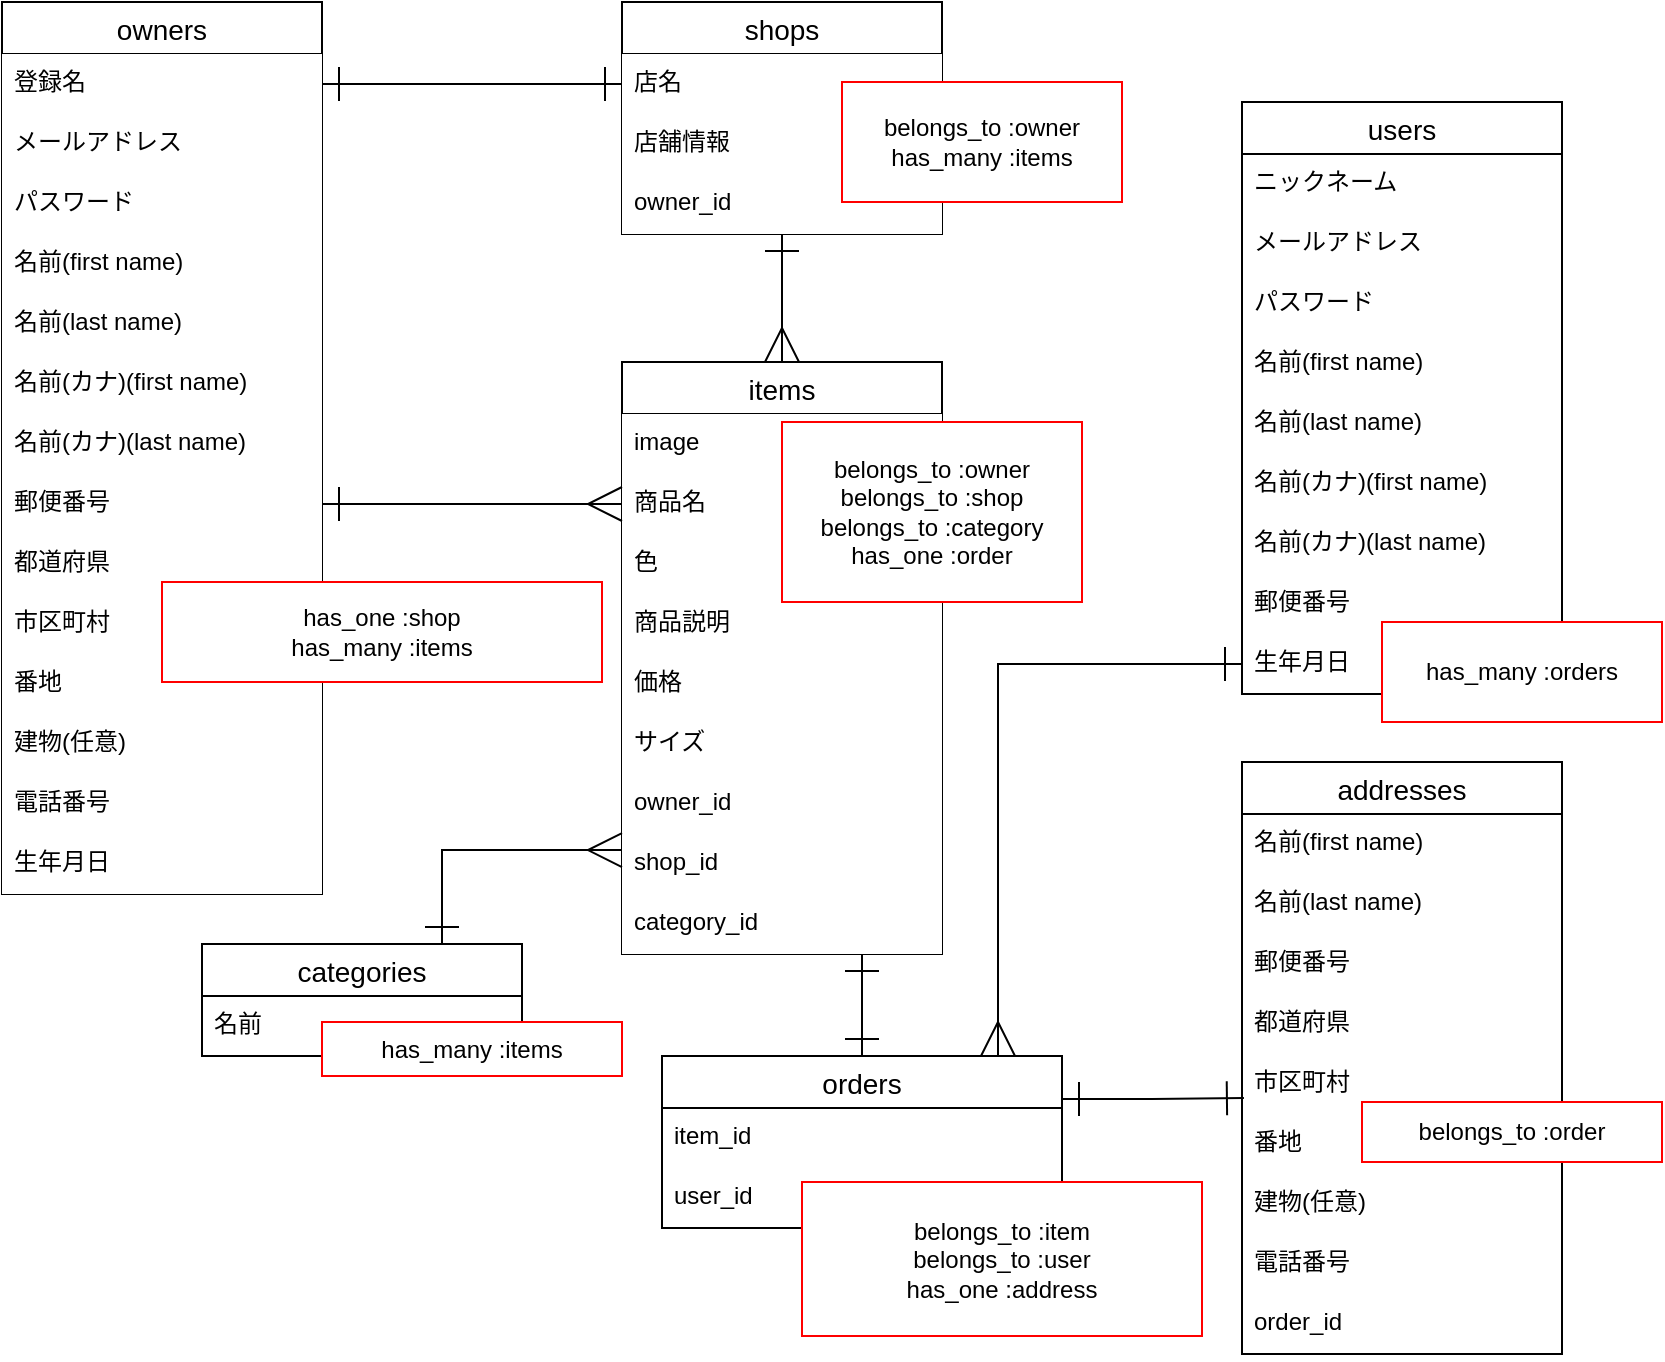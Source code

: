<mxfile>
    <diagram id="MFA_tAf6gOtQNjn-Mckd" name="ページ1">
        <mxGraphModel dx="728" dy="325" grid="1" gridSize="10" guides="1" tooltips="1" connect="1" arrows="0" fold="1" page="1" pageScale="1" pageWidth="850" pageHeight="1100" background="#ffffff" math="0" shadow="0">
            <root>
                <mxCell id="0"/>
                <mxCell id="1" parent="0"/>
                <mxCell id="117" style="edgeStyle=orthogonalEdgeStyle;rounded=0;orthogonalLoop=1;jettySize=auto;html=1;exitX=0.5;exitY=1;exitDx=0;exitDy=0;entryX=0.5;entryY=0;entryDx=0;entryDy=0;startArrow=ERone;startFill=0;startSize=15;sourcePerimeterSpacing=0;endArrow=ERmany;endFill=0;endSize=15;strokeColor=#000000;" parent="1" source="2" target="10" edge="1">
                    <mxGeometry relative="1" as="geometry"/>
                </mxCell>
                <mxCell id="2" value="shops" style="swimlane;fontStyle=0;childLayout=stackLayout;horizontal=1;startSize=26;horizontalStack=0;resizeParent=1;resizeParentMax=0;resizeLast=0;collapsible=1;marginBottom=0;align=center;fontSize=14;fontColor=#000000;fillColor=#FFFFFF;strokeColor=#000000;" parent="1" vertex="1">
                    <mxGeometry x="320" y="10" width="160" height="116" as="geometry"/>
                </mxCell>
                <mxCell id="3" value="店名" style="text;spacingLeft=4;spacingRight=4;overflow=hidden;rotatable=0;points=[[0,0.5],[1,0.5]];portConstraint=eastwest;fontSize=12;fontColor=#000000;fillColor=#FFFFFF;" parent="2" vertex="1">
                    <mxGeometry y="26" width="160" height="30" as="geometry"/>
                </mxCell>
                <mxCell id="138" value="店舗情報" style="text;spacingLeft=4;spacingRight=4;overflow=hidden;rotatable=0;points=[[0,0.5],[1,0.5]];portConstraint=eastwest;fontSize=12;fontColor=#000000;fillColor=#FFFFFF;" parent="2" vertex="1">
                    <mxGeometry y="56" width="160" height="30" as="geometry"/>
                </mxCell>
                <mxCell id="31" value="owner_id" style="text;spacingLeft=4;spacingRight=4;overflow=hidden;rotatable=0;points=[[0,0.5],[1,0.5]];portConstraint=eastwest;fontSize=12;fontColor=#000000;fillColor=#FFFFFF;" parent="2" vertex="1">
                    <mxGeometry y="86" width="160" height="30" as="geometry"/>
                </mxCell>
                <mxCell id="6" value="owners" style="swimlane;fontStyle=0;childLayout=stackLayout;horizontal=1;startSize=26;horizontalStack=0;resizeParent=1;resizeParentMax=0;resizeLast=0;collapsible=1;marginBottom=0;align=center;fontSize=14;fontColor=#000000;swimlaneFillColor=none;fillColor=#FFFFFF;strokeColor=#000000;" parent="1" vertex="1">
                    <mxGeometry x="10" y="10" width="160" height="446" as="geometry"/>
                </mxCell>
                <mxCell id="20" value="登録名" style="text;spacingLeft=4;spacingRight=4;overflow=hidden;rotatable=0;points=[[0,0.5],[1,0.5]];portConstraint=eastwest;fontSize=12;fillColor=#FFFFFF;fontColor=#000000;" parent="6" vertex="1">
                    <mxGeometry y="26" width="160" height="30" as="geometry"/>
                </mxCell>
                <mxCell id="21" value="メールアドレス" style="text;spacingLeft=4;spacingRight=4;overflow=hidden;rotatable=0;points=[[0,0.5],[1,0.5]];portConstraint=eastwest;fontSize=12;fillColor=#FFFFFF;fontColor=#000000;" parent="6" vertex="1">
                    <mxGeometry y="56" width="160" height="30" as="geometry"/>
                </mxCell>
                <mxCell id="17" value="パスワード" style="text;spacingLeft=4;spacingRight=4;overflow=hidden;rotatable=0;points=[[0,0.5],[1,0.5]];portConstraint=eastwest;fontSize=12;fillColor=#FFFFFF;fontColor=#000000;" parent="6" vertex="1">
                    <mxGeometry y="86" width="160" height="30" as="geometry"/>
                </mxCell>
                <mxCell id="18" value="名前(first name)" style="text;spacingLeft=4;spacingRight=4;overflow=hidden;rotatable=0;points=[[0,0.5],[1,0.5]];portConstraint=eastwest;fontSize=12;fillColor=#FFFFFF;fontColor=#000000;" parent="6" vertex="1">
                    <mxGeometry y="116" width="160" height="30" as="geometry"/>
                </mxCell>
                <mxCell id="29" value="名前(last name)" style="text;spacingLeft=4;spacingRight=4;overflow=hidden;rotatable=0;points=[[0,0.5],[1,0.5]];portConstraint=eastwest;fontSize=12;fillColor=#FFFFFF;fontColor=#000000;" parent="6" vertex="1">
                    <mxGeometry y="146" width="160" height="30" as="geometry"/>
                </mxCell>
                <mxCell id="28" value="名前(カナ)(first name)" style="text;spacingLeft=4;spacingRight=4;overflow=hidden;rotatable=0;points=[[0,0.5],[1,0.5]];portConstraint=eastwest;fontSize=12;fillColor=#FFFFFF;fontColor=#000000;" parent="6" vertex="1">
                    <mxGeometry y="176" width="160" height="30" as="geometry"/>
                </mxCell>
                <mxCell id="22" value="名前(カナ)(last name)" style="text;spacingLeft=4;spacingRight=4;overflow=hidden;rotatable=0;points=[[0,0.5],[1,0.5]];portConstraint=eastwest;fontSize=12;fillColor=#FFFFFF;fontColor=#000000;" parent="6" vertex="1">
                    <mxGeometry y="206" width="160" height="30" as="geometry"/>
                </mxCell>
                <mxCell id="23" value="郵便番号" style="text;spacingLeft=4;spacingRight=4;overflow=hidden;rotatable=0;points=[[0,0.5],[1,0.5]];portConstraint=eastwest;fontSize=12;fillColor=#FFFFFF;fontColor=#000000;" parent="6" vertex="1">
                    <mxGeometry y="236" width="160" height="30" as="geometry"/>
                </mxCell>
                <mxCell id="24" value="都道府県" style="text;spacingLeft=4;spacingRight=4;overflow=hidden;rotatable=0;points=[[0,0.5],[1,0.5]];portConstraint=eastwest;fontSize=12;fillColor=#FFFFFF;fontColor=#000000;" parent="6" vertex="1">
                    <mxGeometry y="266" width="160" height="30" as="geometry"/>
                </mxCell>
                <mxCell id="25" value="市区町村" style="text;spacingLeft=4;spacingRight=4;overflow=hidden;rotatable=0;points=[[0,0.5],[1,0.5]];portConstraint=eastwest;fontSize=12;fillColor=#FFFFFF;fontColor=#000000;" parent="6" vertex="1">
                    <mxGeometry y="296" width="160" height="30" as="geometry"/>
                </mxCell>
                <mxCell id="26" value="番地" style="text;spacingLeft=4;spacingRight=4;overflow=hidden;rotatable=0;points=[[0,0.5],[1,0.5]];portConstraint=eastwest;fontSize=12;fillColor=#FFFFFF;fontColor=#000000;" parent="6" vertex="1">
                    <mxGeometry y="326" width="160" height="30" as="geometry"/>
                </mxCell>
                <mxCell id="30" value="建物(任意)" style="text;spacingLeft=4;spacingRight=4;overflow=hidden;rotatable=0;points=[[0,0.5],[1,0.5]];portConstraint=eastwest;fontSize=12;fillColor=#FFFFFF;fontColor=#000000;" parent="6" vertex="1">
                    <mxGeometry y="356" width="160" height="30" as="geometry"/>
                </mxCell>
                <mxCell id="27" value="電話番号" style="text;spacingLeft=4;spacingRight=4;overflow=hidden;rotatable=0;points=[[0,0.5],[1,0.5]];portConstraint=eastwest;fontSize=12;fillColor=#FFFFFF;fontColor=#000000;" parent="6" vertex="1">
                    <mxGeometry y="386" width="160" height="30" as="geometry"/>
                </mxCell>
                <mxCell id="137" value="生年月日" style="text;spacingLeft=4;spacingRight=4;overflow=hidden;rotatable=0;points=[[0,0.5],[1,0.5]];portConstraint=eastwest;fontSize=12;fillColor=#FFFFFF;fontColor=#000000;" parent="6" vertex="1">
                    <mxGeometry y="416" width="160" height="30" as="geometry"/>
                </mxCell>
                <mxCell id="140" style="edgeStyle=orthogonalEdgeStyle;rounded=0;orthogonalLoop=1;jettySize=auto;html=1;exitX=0.75;exitY=1;exitDx=0;exitDy=0;entryX=0.5;entryY=0;entryDx=0;entryDy=0;strokeColor=#000000;startArrow=ERone;startFill=0;endArrow=ERone;endFill=0;endSize=15;startSize=15;" edge="1" parent="1" source="10" target="55">
                    <mxGeometry relative="1" as="geometry"/>
                </mxCell>
                <mxCell id="10" value="items" style="swimlane;fontStyle=0;childLayout=stackLayout;horizontal=1;startSize=26;horizontalStack=0;resizeParent=1;resizeParentMax=0;resizeLast=0;collapsible=1;marginBottom=0;align=center;fontSize=14;fontColor=#000000;labelBackgroundColor=#FFFFFF;strokeColor=#000000;fillColor=#FFFFFF;" parent="1" vertex="1">
                    <mxGeometry x="320" y="190" width="160" height="296" as="geometry"/>
                </mxCell>
                <mxCell id="12" value="image" style="text;spacingLeft=4;spacingRight=4;overflow=hidden;rotatable=0;points=[[0,0.5],[1,0.5]];portConstraint=eastwest;fontSize=12;fontColor=#000000;labelBackgroundColor=#FFFFFF;fillColor=#FFFFFF;" parent="10" vertex="1">
                    <mxGeometry y="26" width="160" height="30" as="geometry"/>
                </mxCell>
                <mxCell id="11" value="商品名" style="text;spacingLeft=4;spacingRight=4;overflow=hidden;rotatable=0;points=[[0,0.5],[1,0.5]];portConstraint=eastwest;fontSize=12;fontColor=#000000;labelBackgroundColor=#FFFFFF;fillColor=#FFFFFF;" parent="10" vertex="1">
                    <mxGeometry y="56" width="160" height="30" as="geometry"/>
                </mxCell>
                <mxCell id="36" value="色" style="text;spacingLeft=4;spacingRight=4;overflow=hidden;rotatable=0;points=[[0,0.5],[1,0.5]];portConstraint=eastwest;fontSize=12;fontColor=#000000;labelBackgroundColor=#FFFFFF;fillColor=#FFFFFF;" parent="10" vertex="1">
                    <mxGeometry y="86" width="160" height="30" as="geometry"/>
                </mxCell>
                <mxCell id="13" value="商品説明" style="text;spacingLeft=4;spacingRight=4;overflow=hidden;rotatable=0;points=[[0,0.5],[1,0.5]];portConstraint=eastwest;fontSize=12;fontColor=#000000;labelBackgroundColor=#FFFFFF;fillColor=#FFFFFF;" parent="10" vertex="1">
                    <mxGeometry y="116" width="160" height="30" as="geometry"/>
                </mxCell>
                <mxCell id="76" value="価格" style="text;spacingLeft=4;spacingRight=4;overflow=hidden;rotatable=0;points=[[0,0.5],[1,0.5]];portConstraint=eastwest;fontSize=12;fontColor=#000000;labelBackgroundColor=#FFFFFF;fillColor=#FFFFFF;" parent="10" vertex="1">
                    <mxGeometry y="146" width="160" height="30" as="geometry"/>
                </mxCell>
                <mxCell id="15" value="サイズ" style="text;spacingLeft=4;spacingRight=4;overflow=hidden;rotatable=0;points=[[0,0.5],[1,0.5]];portConstraint=eastwest;fontSize=12;fontColor=#000000;labelBackgroundColor=#FFFFFF;fillColor=#FFFFFF;" parent="10" vertex="1">
                    <mxGeometry y="176" width="160" height="30" as="geometry"/>
                </mxCell>
                <mxCell id="77" value="owner_id" style="text;spacingLeft=4;spacingRight=4;overflow=hidden;rotatable=0;points=[[0,0.5],[1,0.5]];portConstraint=eastwest;fontSize=12;fontColor=#000000;labelBackgroundColor=#FFFFFF;fillColor=#FFFFFF;" parent="10" vertex="1">
                    <mxGeometry y="206" width="160" height="30" as="geometry"/>
                </mxCell>
                <mxCell id="78" value="shop_id" style="text;spacingLeft=4;spacingRight=4;overflow=hidden;rotatable=0;points=[[0,0.5],[1,0.5]];portConstraint=eastwest;fontSize=12;fontColor=#000000;labelBackgroundColor=#FFFFFF;fillColor=#FFFFFF;" parent="10" vertex="1">
                    <mxGeometry y="236" width="160" height="30" as="geometry"/>
                </mxCell>
                <mxCell id="139" value="category_id" style="text;spacingLeft=4;spacingRight=4;overflow=hidden;rotatable=0;points=[[0,0.5],[1,0.5]];portConstraint=eastwest;fontSize=12;fontColor=#000000;labelBackgroundColor=#FFFFFF;fillColor=#FFFFFF;" vertex="1" parent="10">
                    <mxGeometry y="266" width="160" height="30" as="geometry"/>
                </mxCell>
                <mxCell id="114" style="edgeStyle=orthogonalEdgeStyle;rounded=0;orthogonalLoop=1;jettySize=auto;html=1;exitX=0.75;exitY=0;exitDx=0;exitDy=0;entryX=0;entryY=0.267;entryDx=0;entryDy=0;entryPerimeter=0;startArrow=ERone;startFill=0;startSize=15;sourcePerimeterSpacing=0;endArrow=ERmany;endFill=0;endSize=15;strokeColor=#000000;" parent="1" source="37" target="78" edge="1">
                    <mxGeometry relative="1" as="geometry"/>
                </mxCell>
                <mxCell id="37" value="categories" style="swimlane;fontStyle=0;childLayout=stackLayout;horizontal=1;startSize=26;horizontalStack=0;resizeParent=1;resizeParentMax=0;resizeLast=0;collapsible=1;marginBottom=0;align=center;fontSize=14;fillColor=#FFFFFF;fontColor=#000000;strokeColor=#000000;" parent="1" vertex="1">
                    <mxGeometry x="110" y="481" width="160" height="56" as="geometry"/>
                </mxCell>
                <mxCell id="38" value="名前" style="text;strokeColor=none;fillColor=none;spacingLeft=4;spacingRight=4;overflow=hidden;rotatable=0;points=[[0,0.5],[1,0.5]];portConstraint=eastwest;fontSize=12;fontColor=#000000;" parent="37" vertex="1">
                    <mxGeometry y="26" width="160" height="30" as="geometry"/>
                </mxCell>
                <mxCell id="41" value="users" style="swimlane;fontStyle=0;childLayout=stackLayout;horizontal=1;startSize=26;horizontalStack=0;resizeParent=1;resizeParentMax=0;resizeLast=0;collapsible=1;marginBottom=0;align=center;fontSize=14;fillColor=#FFFFFF;fontColor=#000000;strokeColor=#000000;" parent="1" vertex="1">
                    <mxGeometry x="630" y="60" width="160" height="296" as="geometry">
                        <mxRectangle x="680" width="70" height="26" as="alternateBounds"/>
                    </mxGeometry>
                </mxCell>
                <mxCell id="42" value="ニックネーム" style="text;strokeColor=none;fillColor=none;spacingLeft=4;spacingRight=4;overflow=hidden;rotatable=0;points=[[0,0.5],[1,0.5]];portConstraint=eastwest;fontSize=12;fontColor=#000000;" parent="41" vertex="1">
                    <mxGeometry y="26" width="160" height="30" as="geometry"/>
                </mxCell>
                <mxCell id="43" value="メールアドレス" style="text;strokeColor=none;fillColor=none;spacingLeft=4;spacingRight=4;overflow=hidden;rotatable=0;points=[[0,0.5],[1,0.5]];portConstraint=eastwest;fontSize=12;fontColor=#000000;" parent="41" vertex="1">
                    <mxGeometry y="56" width="160" height="30" as="geometry"/>
                </mxCell>
                <mxCell id="44" value="パスワード" style="text;strokeColor=none;fillColor=none;spacingLeft=4;spacingRight=4;overflow=hidden;rotatable=0;points=[[0,0.5],[1,0.5]];portConstraint=eastwest;fontSize=12;fontColor=#000000;" parent="41" vertex="1">
                    <mxGeometry y="86" width="160" height="30" as="geometry"/>
                </mxCell>
                <mxCell id="45" value="名前(first name)" style="text;strokeColor=none;fillColor=none;spacingLeft=4;spacingRight=4;overflow=hidden;rotatable=0;points=[[0,0.5],[1,0.5]];portConstraint=eastwest;fontSize=12;fontColor=#000000;" parent="41" vertex="1">
                    <mxGeometry y="116" width="160" height="30" as="geometry"/>
                </mxCell>
                <mxCell id="46" value="名前(last name)" style="text;strokeColor=none;fillColor=none;spacingLeft=4;spacingRight=4;overflow=hidden;rotatable=0;points=[[0,0.5],[1,0.5]];portConstraint=eastwest;fontSize=12;fontColor=#000000;" parent="41" vertex="1">
                    <mxGeometry y="146" width="160" height="30" as="geometry"/>
                </mxCell>
                <mxCell id="47" value="名前(カナ)(first name)" style="text;strokeColor=none;fillColor=none;spacingLeft=4;spacingRight=4;overflow=hidden;rotatable=0;points=[[0,0.5],[1,0.5]];portConstraint=eastwest;fontSize=12;fontColor=#000000;" parent="41" vertex="1">
                    <mxGeometry y="176" width="160" height="30" as="geometry"/>
                </mxCell>
                <mxCell id="48" value="名前(カナ)(last name)" style="text;strokeColor=none;fillColor=none;spacingLeft=4;spacingRight=4;overflow=hidden;rotatable=0;points=[[0,0.5],[1,0.5]];portConstraint=eastwest;fontSize=12;fontColor=#000000;" parent="41" vertex="1">
                    <mxGeometry y="206" width="160" height="30" as="geometry"/>
                </mxCell>
                <mxCell id="49" value="郵便番号" style="text;strokeColor=none;fillColor=none;spacingLeft=4;spacingRight=4;overflow=hidden;rotatable=0;points=[[0,0.5],[1,0.5]];portConstraint=eastwest;fontSize=12;fontColor=#000000;" parent="41" vertex="1">
                    <mxGeometry y="236" width="160" height="30" as="geometry"/>
                </mxCell>
                <mxCell id="50" value="生年月日" style="text;strokeColor=none;fillColor=none;spacingLeft=4;spacingRight=4;overflow=hidden;rotatable=0;points=[[0,0.5],[1,0.5]];portConstraint=eastwest;fontSize=12;fontColor=#000000;" parent="41" vertex="1">
                    <mxGeometry y="266" width="160" height="30" as="geometry"/>
                </mxCell>
                <mxCell id="136" style="edgeStyle=orthogonalEdgeStyle;rounded=0;orthogonalLoop=1;jettySize=auto;html=1;exitX=1;exitY=0.25;exitDx=0;exitDy=0;entryX=0.006;entryY=0.733;entryDx=0;entryDy=0;entryPerimeter=0;startArrow=ERone;startFill=0;startSize=15;sourcePerimeterSpacing=0;endArrow=ERone;endFill=0;endSize=15;strokeColor=#000000;" parent="1" source="55" target="70" edge="1">
                    <mxGeometry relative="1" as="geometry"/>
                </mxCell>
                <mxCell id="55" value="orders" style="swimlane;fontStyle=0;childLayout=stackLayout;horizontal=1;startSize=26;horizontalStack=0;resizeParent=1;resizeParentMax=0;resizeLast=0;collapsible=1;marginBottom=0;align=center;fontSize=14;fillColor=#FFFFFF;fontColor=#000000;strokeColor=#000000;" parent="1" vertex="1">
                    <mxGeometry x="340" y="537" width="200" height="86" as="geometry"/>
                </mxCell>
                <mxCell id="59" value="item_id" style="text;strokeColor=none;fillColor=none;spacingLeft=4;spacingRight=4;overflow=hidden;rotatable=0;points=[[0,0.5],[1,0.5]];portConstraint=eastwest;fontSize=12;fontColor=#000000;" parent="55" vertex="1">
                    <mxGeometry y="26" width="200" height="30" as="geometry"/>
                </mxCell>
                <mxCell id="56" value="user_id" style="text;strokeColor=none;fillColor=none;spacingLeft=4;spacingRight=4;overflow=hidden;rotatable=0;points=[[0,0.5],[1,0.5]];portConstraint=eastwest;fontSize=12;fontColor=#000000;" parent="55" vertex="1">
                    <mxGeometry y="56" width="200" height="30" as="geometry"/>
                </mxCell>
                <mxCell id="64" value="addresses" style="swimlane;fontStyle=0;childLayout=stackLayout;horizontal=1;startSize=26;horizontalStack=0;resizeParent=1;resizeParentMax=0;resizeLast=0;collapsible=1;marginBottom=0;align=center;fontSize=14;fillColor=#FFFFFF;fontColor=#000000;strokeColor=#000000;" parent="1" vertex="1">
                    <mxGeometry x="630" y="390" width="160" height="296" as="geometry"/>
                </mxCell>
                <mxCell id="74" value="名前(first name)" style="text;strokeColor=none;fillColor=none;spacingLeft=4;spacingRight=4;overflow=hidden;rotatable=0;points=[[0,0.5],[1,0.5]];portConstraint=eastwest;fontSize=12;fontColor=#000000;" parent="64" vertex="1">
                    <mxGeometry y="26" width="160" height="30" as="geometry"/>
                </mxCell>
                <mxCell id="127" value="名前(last name)" style="text;strokeColor=none;fillColor=none;spacingLeft=4;spacingRight=4;overflow=hidden;rotatable=0;points=[[0,0.5],[1,0.5]];portConstraint=eastwest;fontSize=12;fontColor=#000000;" parent="64" vertex="1">
                    <mxGeometry y="56" width="160" height="30" as="geometry"/>
                </mxCell>
                <mxCell id="68" value="郵便番号" style="text;strokeColor=none;fillColor=none;spacingLeft=4;spacingRight=4;overflow=hidden;rotatable=0;points=[[0,0.5],[1,0.5]];portConstraint=eastwest;fontSize=12;fontColor=#000000;" parent="64" vertex="1">
                    <mxGeometry y="86" width="160" height="30" as="geometry"/>
                </mxCell>
                <mxCell id="69" value="都道府県" style="text;strokeColor=none;fillColor=none;spacingLeft=4;spacingRight=4;overflow=hidden;rotatable=0;points=[[0,0.5],[1,0.5]];portConstraint=eastwest;fontSize=12;fontColor=#000000;" parent="64" vertex="1">
                    <mxGeometry y="116" width="160" height="30" as="geometry"/>
                </mxCell>
                <mxCell id="70" value="市区町村" style="text;strokeColor=none;fillColor=none;spacingLeft=4;spacingRight=4;overflow=hidden;rotatable=0;points=[[0,0.5],[1,0.5]];portConstraint=eastwest;fontSize=12;fontColor=#000000;" parent="64" vertex="1">
                    <mxGeometry y="146" width="160" height="30" as="geometry"/>
                </mxCell>
                <mxCell id="71" value="番地" style="text;strokeColor=none;fillColor=none;spacingLeft=4;spacingRight=4;overflow=hidden;rotatable=0;points=[[0,0.5],[1,0.5]];portConstraint=eastwest;fontSize=12;fontColor=#000000;" parent="64" vertex="1">
                    <mxGeometry y="176" width="160" height="30" as="geometry"/>
                </mxCell>
                <mxCell id="72" value="建物(任意)" style="text;strokeColor=none;fillColor=none;spacingLeft=4;spacingRight=4;overflow=hidden;rotatable=0;points=[[0,0.5],[1,0.5]];portConstraint=eastwest;fontSize=12;fontColor=#000000;" parent="64" vertex="1">
                    <mxGeometry y="206" width="160" height="30" as="geometry"/>
                </mxCell>
                <mxCell id="75" value="電話番号" style="text;strokeColor=none;fillColor=none;spacingLeft=4;spacingRight=4;overflow=hidden;rotatable=0;points=[[0,0.5],[1,0.5]];portConstraint=eastwest;fontSize=12;fontColor=#000000;" parent="64" vertex="1">
                    <mxGeometry y="236" width="160" height="30" as="geometry"/>
                </mxCell>
                <mxCell id="73" value="order_id" style="text;strokeColor=none;fillColor=none;spacingLeft=4;spacingRight=4;overflow=hidden;rotatable=0;points=[[0,0.5],[1,0.5]];portConstraint=eastwest;fontSize=12;fontColor=#000000;" parent="64" vertex="1">
                    <mxGeometry y="266" width="160" height="30" as="geometry"/>
                </mxCell>
                <mxCell id="79" value="has_one :shop&lt;br&gt;has_many :items" style="whiteSpace=wrap;html=1;align=center;strokeColor=#FF0000;strokeWidth=1;fillColor=#FFFFFF;fontColor=#000000;" parent="1" vertex="1">
                    <mxGeometry x="90" y="300" width="220" height="50" as="geometry"/>
                </mxCell>
                <mxCell id="81" value="belongs_to :owner&lt;br&gt;has_many :items" style="whiteSpace=wrap;html=1;align=center;strokeColor=#FF0000;strokeWidth=1;fillColor=#FFFFFF;fontColor=#000000;" parent="1" vertex="1">
                    <mxGeometry x="430" y="50" width="140" height="60" as="geometry"/>
                </mxCell>
                <mxCell id="83" value="belongs_to :owner&lt;br&gt;belongs_to :shop&lt;br&gt;belongs_to :category&lt;br&gt;has_one :order" style="whiteSpace=wrap;html=1;align=center;strokeColor=#FF0000;strokeWidth=1;fillColor=#FFFFFF;fontColor=#000000;" parent="1" vertex="1">
                    <mxGeometry x="400" y="220" width="150" height="90" as="geometry"/>
                </mxCell>
                <mxCell id="84" value="has_many :items" style="whiteSpace=wrap;html=1;align=center;strokeColor=#FF0000;strokeWidth=1;fillColor=#FFFFFF;fontColor=#000000;" parent="1" vertex="1">
                    <mxGeometry x="170" y="520" width="150" height="27" as="geometry"/>
                </mxCell>
                <mxCell id="87" value="belongs_to :order" style="whiteSpace=wrap;html=1;align=center;strokeColor=#FF0000;strokeWidth=1;fillColor=#FFFFFF;fontColor=#000000;" parent="1" vertex="1">
                    <mxGeometry x="690" y="560" width="150" height="30" as="geometry"/>
                </mxCell>
                <mxCell id="104" style="edgeStyle=orthogonalEdgeStyle;rounded=0;orthogonalLoop=1;jettySize=auto;html=1;exitX=1;exitY=0.5;exitDx=0;exitDy=0;endArrow=ERmany;endFill=0;endSize=15;strokeColor=#000000;startArrow=ERone;startFill=0;sourcePerimeterSpacing=0;startSize=15;entryX=0;entryY=0.5;entryDx=0;entryDy=0;" parent="1" source="23" target="11" edge="1">
                    <mxGeometry relative="1" as="geometry">
                        <mxPoint x="310" y="261" as="targetPoint"/>
                    </mxGeometry>
                </mxCell>
                <mxCell id="116" style="edgeStyle=orthogonalEdgeStyle;rounded=0;orthogonalLoop=1;jettySize=auto;html=1;exitX=1;exitY=0.5;exitDx=0;exitDy=0;entryX=0;entryY=0.5;entryDx=0;entryDy=0;startArrow=ERone;startFill=0;startSize=15;sourcePerimeterSpacing=0;endArrow=ERone;endFill=0;endSize=15;strokeColor=#000000;" parent="1" source="20" target="3" edge="1">
                    <mxGeometry relative="1" as="geometry"/>
                </mxCell>
                <mxCell id="86" value="has_many :orders" style="whiteSpace=wrap;html=1;align=center;strokeColor=#FF0000;strokeWidth=1;fillColor=#FFFFFF;fontColor=#000000;" parent="1" vertex="1">
                    <mxGeometry x="700" y="320" width="140" height="50" as="geometry"/>
                </mxCell>
                <mxCell id="85" value="belongs_to :item&lt;br&gt;belongs_to :user&lt;br&gt;has_one :address" style="whiteSpace=wrap;html=1;align=center;strokeColor=#FF0000;strokeWidth=1;fillColor=#FFFFFF;fontColor=#000000;" parent="1" vertex="1">
                    <mxGeometry x="410" y="600" width="200" height="77" as="geometry"/>
                </mxCell>
                <mxCell id="141" style="edgeStyle=orthogonalEdgeStyle;rounded=0;orthogonalLoop=1;jettySize=auto;html=1;exitX=0;exitY=0.5;exitDx=0;exitDy=0;entryX=0.84;entryY=0;entryDx=0;entryDy=0;entryPerimeter=0;startArrow=ERone;startFill=0;startSize=15;endArrow=ERmany;endFill=0;endSize=15;strokeColor=#000000;" edge="1" parent="1" source="50" target="55">
                    <mxGeometry relative="1" as="geometry">
                        <Array as="points">
                            <mxPoint x="508" y="341"/>
                        </Array>
                    </mxGeometry>
                </mxCell>
            </root>
        </mxGraphModel>
    </diagram>
</mxfile>